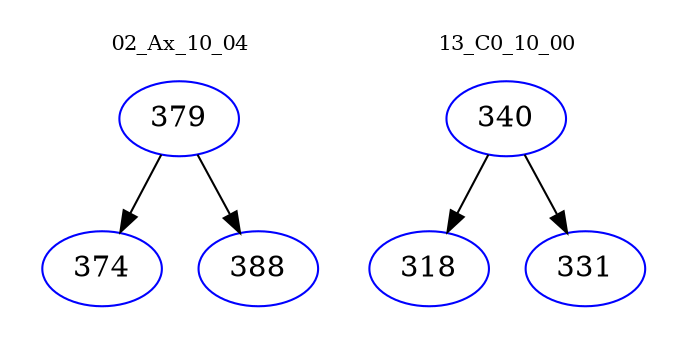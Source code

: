 digraph{
subgraph cluster_0 {
color = white
label = "02_Ax_10_04";
fontsize=10;
T0_379 [label="379", color="blue"]
T0_379 -> T0_374 [color="black"]
T0_374 [label="374", color="blue"]
T0_379 -> T0_388 [color="black"]
T0_388 [label="388", color="blue"]
}
subgraph cluster_1 {
color = white
label = "13_C0_10_00";
fontsize=10;
T1_340 [label="340", color="blue"]
T1_340 -> T1_318 [color="black"]
T1_318 [label="318", color="blue"]
T1_340 -> T1_331 [color="black"]
T1_331 [label="331", color="blue"]
}
}
